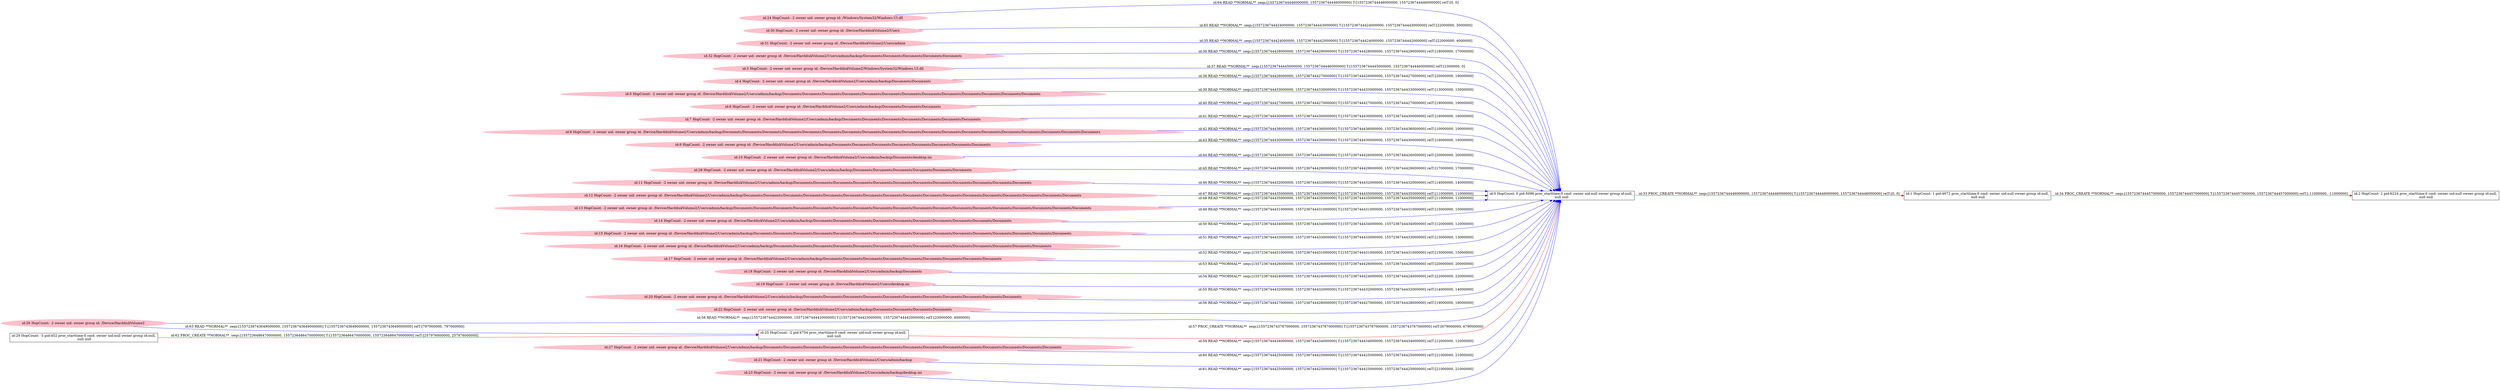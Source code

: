 digraph  {
rankdir=LR
"24"[color=pink,label="id:24 HopCount: -2 owner uid: owner group id: /Windows/System32/Windows.UI.dll ", shape=oval,style=filled];
"0"[color=black,label="id:0 HopCount: 0 pid:5096 proc_starttime:0 cmd: owner uid:null owner group id:null,\n null null", shape=box,style=solid];
"24" -> "0" [id=64,__obj="READ"color=blue,label="id:64 READ **NORMAL**  seqs:[1557236744446000000, 1557236744446000000] T:[1557236744446000000, 1557236744446000000] relT:[0, 0]",style=solid];
"30"[color=pink,label="id:30 HopCount: -2 owner uid: owner group id: /Device/HarddiskVolume2/Users ", shape=oval,style=filled];
"30" -> "0" [id=65,__obj="READ"color=blue,label="id:65 READ **NORMAL**  seqs:[1557236744424000000, 1557236744443000000] T:[1557236744424000000, 1557236744443000000] relT:[22000000, 3000000]",style=solid];
"1"[color=black,label="id:1 HopCount: 1 pid:4672 proc_starttime:0 cmd: owner uid:null owner group id:null,\n null null", shape=box,style=solid];
"0" -> "1" [id=33,__obj="PROC_CREATE"color=red,label="id:33 PROC_CREATE **NORMAL**  seqs:[1557236744446000000, 1557236744446000000] T:[1557236744446000000, 1557236744446000000] relT:[0, 0]",style=solid];
"2"[color=black,label="id:2 HopCount: 2 pid:6224 proc_starttime:0 cmd: owner uid:null owner group id:null,\n null null", shape=box,style=solid];
"1" -> "2" [id=34,__obj="PROC_CREATE"color=red,label="id:34 PROC_CREATE **NORMAL**  seqs:[1557236744457000000, 1557236744457000000] T:[1557236744457000000, 1557236744457000000] relT:[-11000000, -11000000]",style=solid];
"31"[color=pink,label="id:31 HopCount: -2 owner uid: owner group id: /Device/HarddiskVolume2/Users/admin ", shape=oval,style=filled];
"31" -> "0" [id=35,__obj="READ"color=blue,label="id:35 READ **NORMAL**  seqs:[1557236744424000000, 1557236744442000000] T:[1557236744424000000, 1557236744442000000] relT:[22000000, 4000000]",style=solid];
"32"[color=pink,label="id:32 HopCount: -2 owner uid: owner group id: /Device/HarddiskVolume2/Users/admin/backup/Documents/Documents/Documents/Documents/Documents ", shape=oval,style=filled];
"32" -> "0" [id=36,__obj="READ"color=blue,label="id:36 READ **NORMAL**  seqs:[1557236744428000000, 1557236744429000000] T:[1557236744428000000, 1557236744429000000] relT:[18000000, 17000000]",style=solid];
"3"[color=pink,label="id:3 HopCount: -2 owner uid: owner group id: /Device/HarddiskVolume2/Windows/System32/Windows.UI.dll ", shape=oval,style=filled];
"3" -> "0" [id=37,__obj="READ"color=blue,label="id:37 READ **NORMAL**  seqs:[1557236744445000000, 1557236744446000000] T:[1557236744445000000, 1557236744446000000] relT:[1000000, 0]",style=solid];
"4"[color=pink,label="id:4 HopCount: -2 owner uid: owner group id: /Device/HarddiskVolume2/Users/admin/backup/Documents/Documents ", shape=oval,style=filled];
"4" -> "0" [id=38,__obj="READ"color=blue,label="id:38 READ **NORMAL**  seqs:[1557236744426000000, 1557236744427000000] T:[1557236744426000000, 1557236744427000000] relT:[20000000, 19000000]",style=solid];
"5"[color=pink,label="id:5 HopCount: -2 owner uid: owner group id: /Device/HarddiskVolume2/Users/admin/backup/Documents/Documents/Documents/Documents/Documents/Documents/Documents/Documents/Documents/Documents/Documents/Documents/Documents ", shape=oval,style=filled];
"5" -> "0" [id=39,__obj="READ"color=blue,label="id:39 READ **NORMAL**  seqs:[1557236744433000000, 1557236744433000000] T:[1557236744433000000, 1557236744433000000] relT:[13000000, 13000000]",style=solid];
"6"[color=pink,label="id:6 HopCount: -2 owner uid: owner group id: /Device/HarddiskVolume2/Users/admin/backup/Documents/Documents/Documents ", shape=oval,style=filled];
"6" -> "0" [id=40,__obj="READ"color=blue,label="id:40 READ **NORMAL**  seqs:[1557236744427000000, 1557236744427000000] T:[1557236744427000000, 1557236744427000000] relT:[19000000, 19000000]",style=solid];
"7"[color=pink,label="id:7 HopCount: -2 owner uid: owner group id: /Device/HarddiskVolume2/Users/admin/backup/Documents/Documents/Documents/Documents/Documents/Documents/Documents ", shape=oval,style=filled];
"7" -> "0" [id=41,__obj="READ"color=blue,label="id:41 READ **NORMAL**  seqs:[1557236744430000000, 1557236744430000000] T:[1557236744430000000, 1557236744430000000] relT:[16000000, 16000000]",style=solid];
"8"[color=pink,label="id:8 HopCount: -2 owner uid: owner group id: /Device/HarddiskVolume2/Users/admin/backup/Documents/Documents/Documents/Documents/Documents/Documents/Documents/Documents/Documents/Documents/Documents/Documents/Documents/Documents/Documents/Documents/Documents/Documents/Documents ", shape=oval,style=filled];
"8" -> "0" [id=42,__obj="READ"color=blue,label="id:42 READ **NORMAL**  seqs:[1557236744436000000, 1557236744436000000] T:[1557236744436000000, 1557236744436000000] relT:[10000000, 10000000]",style=solid];
"9"[color=pink,label="id:9 HopCount: -2 owner uid: owner group id: /Device/HarddiskVolume2/Users/admin/backup/Documents/Documents/Documents/Documents/Documents/Documents/Documents/Documents ", shape=oval,style=filled];
"9" -> "0" [id=43,__obj="READ"color=blue,label="id:43 READ **NORMAL**  seqs:[1557236744430000000, 1557236744430000000] T:[1557236744430000000, 1557236744430000000] relT:[16000000, 16000000]",style=solid];
"10"[color=pink,label="id:10 HopCount: -2 owner uid: owner group id: /Device/HarddiskVolume2/Users/admin/backup/Documents/desktop.ini ", shape=oval,style=filled];
"10" -> "0" [id=44,__obj="READ"color=blue,label="id:44 READ **NORMAL**  seqs:[1557236744426000000, 1557236744426000000] T:[1557236744426000000, 1557236744426000000] relT:[20000000, 20000000]",style=solid];
"28"[color=pink,label="id:28 HopCount: -2 owner uid: owner group id: /Device/HarddiskVolume2/Users/admin/backup/Documents/Documents/Documents/Documents/Documents/Documents ", shape=oval,style=filled];
"28" -> "0" [id=45,__obj="READ"color=blue,label="id:45 READ **NORMAL**  seqs:[1557236744429000000, 1557236744429000000] T:[1557236744429000000, 1557236744429000000] relT:[17000000, 17000000]",style=solid];
"11"[color=pink,label="id:11 HopCount: -2 owner uid: owner group id: /Device/HarddiskVolume2/Users/admin/backup/Documents/Documents/Documents/Documents/Documents/Documents/Documents/Documents/Documents/Documents/Documents/Documents ", shape=oval,style=filled];
"11" -> "0" [id=46,__obj="READ"color=blue,label="id:46 READ **NORMAL**  seqs:[1557236744432000000, 1557236744432000000] T:[1557236744432000000, 1557236744432000000] relT:[14000000, 14000000]",style=solid];
"12"[color=pink,label="id:12 HopCount: -2 owner uid: owner group id: /Device/HarddiskVolume2/Users/admin/backup/Documents/Documents/Documents/Documents/Documents/Documents/Documents/Documents/Documents/Documents/Documents/Documents/Documents/Documents/Documents/Documents/Documents ", shape=oval,style=filled];
"12" -> "0" [id=47,__obj="READ"color=blue,label="id:47 READ **NORMAL**  seqs:[1557236744435000000, 1557236744435000000] T:[1557236744435000000, 1557236744435000000] relT:[11000000, 11000000]",style=solid];
"13"[color=pink,label="id:13 HopCount: -2 owner uid: owner group id: /Device/HarddiskVolume2/Users/admin/backup/Documents/Documents/Documents/Documents/Documents/Documents/Documents/Documents/Documents/Documents/Documents/Documents/Documents/Documents/Documents/Documents/Documents/Documents ", shape=oval,style=filled];
"13" -> "0" [id=48,__obj="READ"color=blue,label="id:48 READ **NORMAL**  seqs:[1557236744435000000, 1557236744435000000] T:[1557236744435000000, 1557236744435000000] relT:[11000000, 11000000]",style=solid];
"14"[color=pink,label="id:14 HopCount: -2 owner uid: owner group id: /Device/HarddiskVolume2/Users/admin/backup/Documents/Documents/Documents/Documents/Documents/Documents/Documents/Documents/Documents/Documents ", shape=oval,style=filled];
"14" -> "0" [id=49,__obj="READ"color=blue,label="id:49 READ **NORMAL**  seqs:[1557236744431000000, 1557236744431000000] T:[1557236744431000000, 1557236744431000000] relT:[15000000, 15000000]",style=solid];
"15"[color=pink,label="id:15 HopCount: -2 owner uid: owner group id: /Device/HarddiskVolume2/Users/admin/backup/Documents/Documents/Documents/Documents/Documents/Documents/Documents/Documents/Documents/Documents/Documents/Documents/Documents/Documents/Documents/Documents ", shape=oval,style=filled];
"15" -> "0" [id=50,__obj="READ"color=blue,label="id:50 READ **NORMAL**  seqs:[1557236744434000000, 1557236744434000000] T:[1557236744434000000, 1557236744434000000] relT:[12000000, 12000000]",style=solid];
"16"[color=pink,label="id:16 HopCount: -2 owner uid: owner group id: /Device/HarddiskVolume2/Users/admin/backup/Documents/Documents/Documents/Documents/Documents/Documents/Documents/Documents/Documents/Documents/Documents/Documents/Documents/Documents ", shape=oval,style=filled];
"16" -> "0" [id=51,__obj="READ"color=blue,label="id:51 READ **NORMAL**  seqs:[1557236744433000000, 1557236744433000000] T:[1557236744433000000, 1557236744433000000] relT:[13000000, 13000000]",style=solid];
"17"[color=pink,label="id:17 HopCount: -2 owner uid: owner group id: /Device/HarddiskVolume2/Users/admin/backup/Documents/Documents/Documents/Documents/Documents/Documents/Documents/Documents/Documents ", shape=oval,style=filled];
"17" -> "0" [id=52,__obj="READ"color=blue,label="id:52 READ **NORMAL**  seqs:[1557236744431000000, 1557236744431000000] T:[1557236744431000000, 1557236744431000000] relT:[15000000, 15000000]",style=solid];
"18"[color=pink,label="id:18 HopCount: -2 owner uid: owner group id: /Device/HarddiskVolume2/Users/admin/backup/Documents ", shape=oval,style=filled];
"18" -> "0" [id=53,__obj="READ"color=blue,label="id:53 READ **NORMAL**  seqs:[1557236744426000000, 1557236744426000000] T:[1557236744426000000, 1557236744426000000] relT:[20000000, 20000000]",style=solid];
"19"[color=pink,label="id:19 HopCount: -2 owner uid: owner group id: /Device/HarddiskVolume2/Users/desktop.ini ", shape=oval,style=filled];
"19" -> "0" [id=54,__obj="READ"color=blue,label="id:54 READ **NORMAL**  seqs:[1557236744424000000, 1557236744424000000] T:[1557236744424000000, 1557236744424000000] relT:[22000000, 22000000]",style=solid];
"20"[color=pink,label="id:20 HopCount: -2 owner uid: owner group id: /Device/HarddiskVolume2/Users/admin/backup/Documents/Documents/Documents/Documents/Documents/Documents/Documents/Documents/Documents/Documents/Documents ", shape=oval,style=filled];
"20" -> "0" [id=55,__obj="READ"color=blue,label="id:55 READ **NORMAL**  seqs:[1557236744432000000, 1557236744432000000] T:[1557236744432000000, 1557236744432000000] relT:[14000000, 14000000]",style=solid];
"22"[color=pink,label="id:22 HopCount: -2 owner uid: owner group id: /Device/HarddiskVolume2/Users/admin/backup/Documents/Documents/Documents/Documents ", shape=oval,style=filled];
"22" -> "0" [id=56,__obj="READ"color=blue,label="id:56 READ **NORMAL**  seqs:[1557236744427000000, 1557236744428000000] T:[1557236744427000000, 1557236744428000000] relT:[19000000, 18000000]",style=solid];
"25"[color=black,label="id:25 HopCount: -2 pid:4704 proc_starttime:0 cmd: owner uid:null owner group id:null,\n null null", shape=box,style=solid];
"25" -> "0" [id=57,__obj="PROC_CREATE"color=red,label="id:57 PROC_CREATE **NORMAL**  seqs:[1557236743767000000, 1557236743767000000] T:[1557236743767000000, 1557236743767000000] relT:[679000000, 679000000]",style=solid];
"26"[color=pink,label="id:26 HopCount: -2 owner uid: owner group id: /Device/HarddiskVolume2 ", shape=oval,style=filled];
"26" -> "0" [id=58,__obj="READ"color=blue,label="id:58 READ **NORMAL**  seqs:[1557236744423000000, 1557236744442000000] T:[1557236744423000000, 1557236744442000000] relT:[23000000, 4000000]",style=solid];
"27"[color=pink,label="id:27 HopCount: -2 owner uid: owner group id: /Device/HarddiskVolume2/Users/admin/backup/Documents/Documents/Documents/Documents/Documents/Documents/Documents/Documents/Documents/Documents/Documents/Documents/Documents/Documents/Documents ", shape=oval,style=filled];
"27" -> "0" [id=59,__obj="READ"color=blue,label="id:59 READ **NORMAL**  seqs:[1557236744434000000, 1557236744434000000] T:[1557236744434000000, 1557236744434000000] relT:[12000000, 12000000]",style=solid];
"21"[color=pink,label="id:21 HopCount: -2 owner uid: owner group id: /Device/HarddiskVolume2/Users/admin/backup ", shape=oval,style=filled];
"21" -> "0" [id=60,__obj="READ"color=blue,label="id:60 READ **NORMAL**  seqs:[1557236744425000000, 1557236744425000000] T:[1557236744425000000, 1557236744425000000] relT:[21000000, 21000000]",style=solid];
"23"[color=pink,label="id:23 HopCount: -2 owner uid: owner group id: /Device/HarddiskVolume2/Users/admin/backup/desktop.ini ", shape=oval,style=filled];
"23" -> "0" [id=61,__obj="READ"color=blue,label="id:61 READ **NORMAL**  seqs:[1557236744425000000, 1557236744425000000] T:[1557236744425000000, 1557236744425000000] relT:[21000000, 21000000]",style=solid];
"29"[color=black,label="id:29 HopCount: -3 pid:452 proc_starttime:0 cmd: owner uid:null owner group id:null,\n null null", shape=box,style=solid];
"29" -> "25" [id=62,__obj="PROC_CREATE"color=red,label="id:62 PROC_CREATE **NORMAL**  seqs:[1557236486470000000, 1557236486470000000] T:[1557236486470000000, 1557236486470000000] relT:[257976000000, 257976000000]",style=solid];
"26" -> "25" [id=63,__obj="READ"color=blue,label="id:63 READ **NORMAL**  seqs:[1557236743649000000, 1557236743649000000] T:[1557236743649000000, 1557236743649000000] relT:[797000000, 797000000]",style=solid];
}